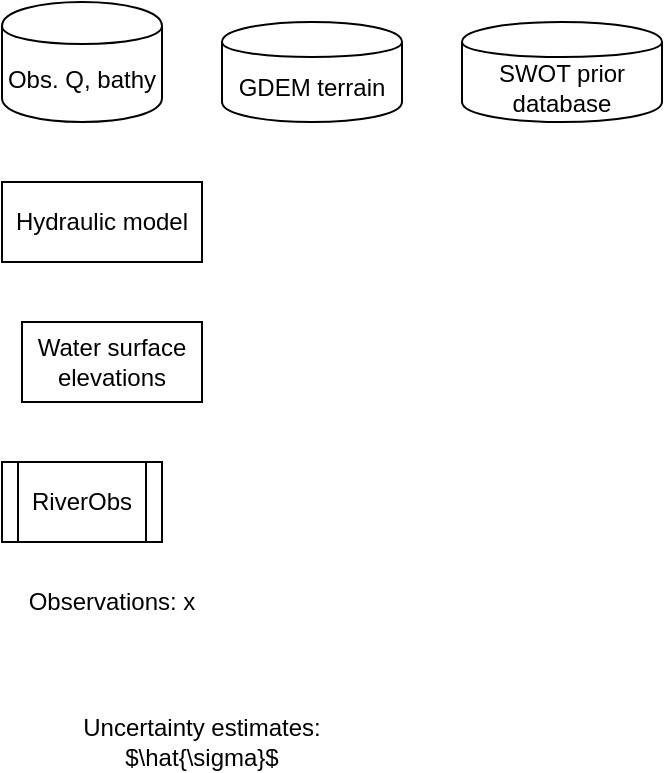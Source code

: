 <mxfile pages="1" version="11.2.4" type="device"><diagram id="pBQY2aw1dPk3_eOOUxPN" name="Page-1"><mxGraphModel dx="868" dy="446" grid="1" gridSize="10" guides="1" tooltips="1" connect="1" arrows="1" fold="1" page="1" pageScale="1" pageWidth="850" pageHeight="1100" math="1" shadow="0"><root><mxCell id="0"/><mxCell id="1" parent="0"/><mxCell id="_14lt4fYGrGPZUqjdsFi-1" value="Hydraulic model" style="rounded=0;whiteSpace=wrap;html=1;" vertex="1" parent="1"><mxGeometry x="170" y="120" width="100" height="40" as="geometry"/></mxCell><mxCell id="_14lt4fYGrGPZUqjdsFi-2" value="Obs. Q, bathy" style="shape=cylinder;whiteSpace=wrap;html=1;boundedLbl=1;backgroundOutline=1;" vertex="1" parent="1"><mxGeometry x="170" y="30" width="80" height="60" as="geometry"/></mxCell><mxCell id="_14lt4fYGrGPZUqjdsFi-3" value="Water surface elevations" style="rounded=0;whiteSpace=wrap;html=1;" vertex="1" parent="1"><mxGeometry x="180" y="190" width="90" height="40" as="geometry"/></mxCell><mxCell id="_14lt4fYGrGPZUqjdsFi-4" value="SWOT prior database" style="shape=cylinder;whiteSpace=wrap;html=1;boundedLbl=1;backgroundOutline=1;" vertex="1" parent="1"><mxGeometry x="400" y="40" width="100" height="50" as="geometry"/></mxCell><mxCell id="_14lt4fYGrGPZUqjdsFi-5" value="GDEM terrain" style="shape=cylinder;whiteSpace=wrap;html=1;boundedLbl=1;backgroundOutline=1;" vertex="1" parent="1"><mxGeometry x="280" y="40" width="90" height="50" as="geometry"/></mxCell><mxCell id="_14lt4fYGrGPZUqjdsFi-7" value="RiverObs" style="shape=process;whiteSpace=wrap;html=1;backgroundOutline=1;" vertex="1" parent="1"><mxGeometry x="170" y="260" width="80" height="40" as="geometry"/></mxCell><mxCell id="_14lt4fYGrGPZUqjdsFi-8" value="Observations: x" style="text;html=1;strokeColor=none;fillColor=none;align=center;verticalAlign=middle;whiteSpace=wrap;rounded=0;" vertex="1" parent="1"><mxGeometry x="170" y="320" width="110" height="20" as="geometry"/></mxCell><mxCell id="_14lt4fYGrGPZUqjdsFi-10" value="Uncertainty estimates: $\hat{\sigma}$" style="text;html=1;strokeColor=none;fillColor=none;align=center;verticalAlign=middle;whiteSpace=wrap;rounded=0;" vertex="1" parent="1"><mxGeometry x="180" y="390" width="180" height="20" as="geometry"/></mxCell></root></mxGraphModel></diagram></mxfile>